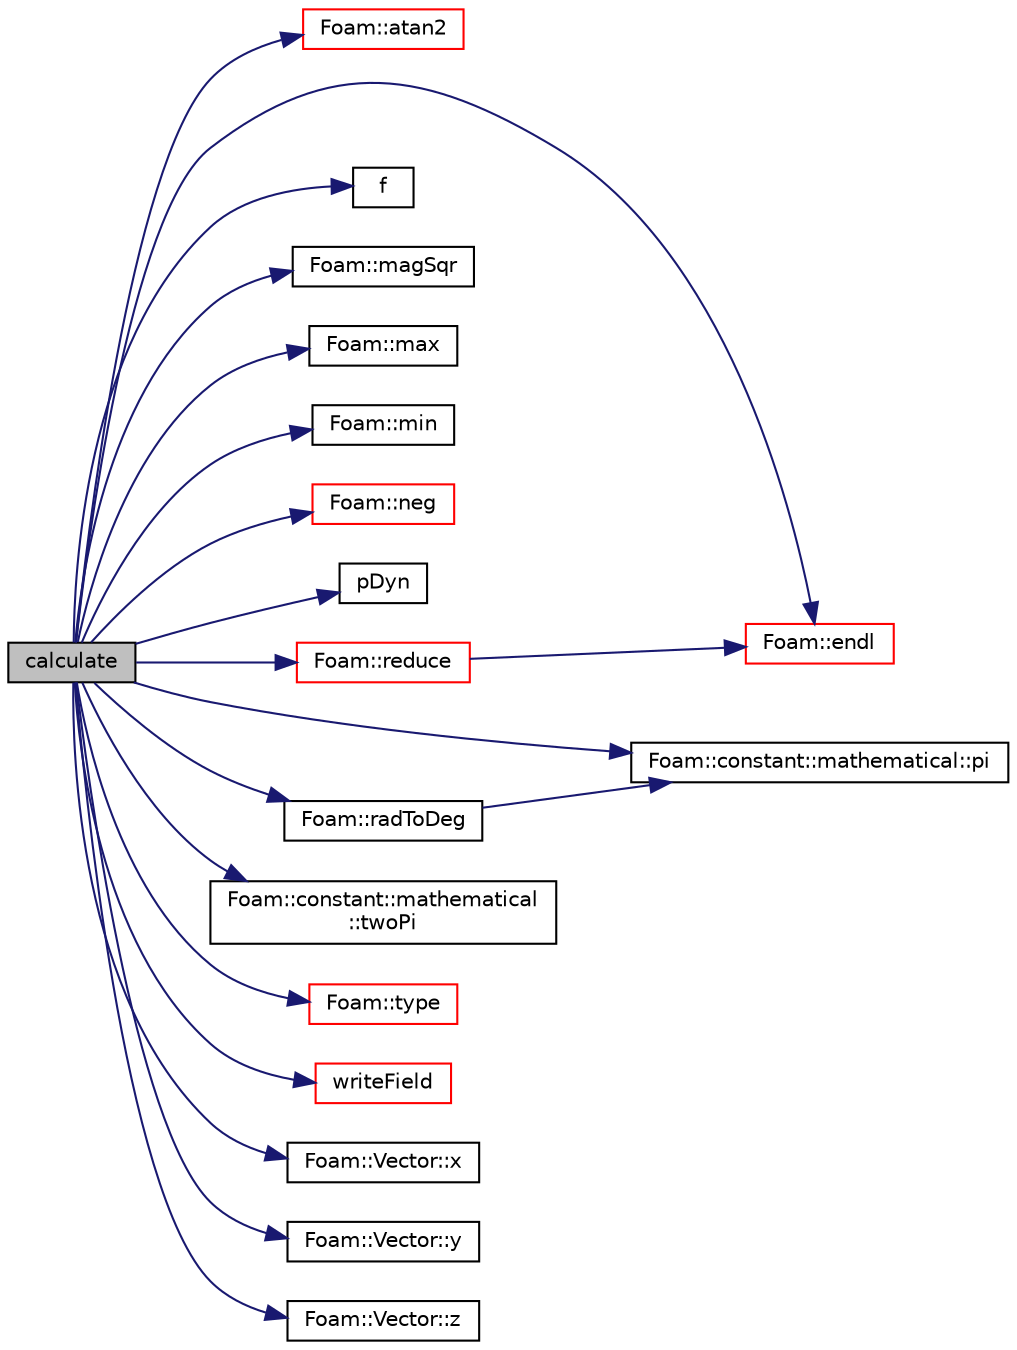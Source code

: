 digraph "calculate"
{
  bgcolor="transparent";
  edge [fontname="Helvetica",fontsize="10",labelfontname="Helvetica",labelfontsize="10"];
  node [fontname="Helvetica",fontsize="10",shape=record];
  rankdir="LR";
  Node1 [label="calculate",height=0.2,width=0.4,color="black", fillcolor="grey75", style="filled", fontcolor="black"];
  Node1 -> Node2 [color="midnightblue",fontsize="10",style="solid",fontname="Helvetica"];
  Node2 [label="Foam::atan2",height=0.2,width=0.4,color="red",URL="$a10958.html#a7c3244436f5bb68e49184c00b86ccc8d"];
  Node1 -> Node3 [color="midnightblue",fontsize="10",style="solid",fontname="Helvetica"];
  Node3 [label="Foam::endl",height=0.2,width=0.4,color="red",URL="$a10958.html#a2db8fe02a0d3909e9351bb4275b23ce4",tooltip="Add newline and flush stream. "];
  Node1 -> Node4 [color="midnightblue",fontsize="10",style="solid",fontname="Helvetica"];
  Node4 [label="f",height=0.2,width=0.4,color="black",URL="$a04020.html#a888be93833ac7a23170555c69c690288"];
  Node1 -> Node5 [color="midnightblue",fontsize="10",style="solid",fontname="Helvetica"];
  Node5 [label="Foam::magSqr",height=0.2,width=0.4,color="black",URL="$a10958.html#ae6fff2c6981e6d9618aa5038e69def6e"];
  Node1 -> Node6 [color="midnightblue",fontsize="10",style="solid",fontname="Helvetica"];
  Node6 [label="Foam::max",height=0.2,width=0.4,color="black",URL="$a10958.html#ac993e906cf2774ae77e666bc24e81733"];
  Node1 -> Node7 [color="midnightblue",fontsize="10",style="solid",fontname="Helvetica"];
  Node7 [label="Foam::min",height=0.2,width=0.4,color="black",URL="$a10958.html#a253e112ad2d56d96230ff39ea7f442dc"];
  Node1 -> Node8 [color="midnightblue",fontsize="10",style="solid",fontname="Helvetica"];
  Node8 [label="Foam::neg",height=0.2,width=0.4,color="red",URL="$a10958.html#aad5b44612e484eb87fcea79a3d19ee04"];
  Node1 -> Node9 [color="midnightblue",fontsize="10",style="solid",fontname="Helvetica"];
  Node9 [label="pDyn",height=0.2,width=0.4,color="black",URL="$a04567.html#a094b91df906758a744c582dbd8c67a03"];
  Node1 -> Node10 [color="midnightblue",fontsize="10",style="solid",fontname="Helvetica"];
  Node10 [label="Foam::constant::mathematical::pi",height=0.2,width=0.4,color="black",URL="$a10970.html#a731b8788a4c01586c35266c7ca4fed04"];
  Node1 -> Node11 [color="midnightblue",fontsize="10",style="solid",fontname="Helvetica"];
  Node11 [label="Foam::radToDeg",height=0.2,width=0.4,color="black",URL="$a10958.html#a43e249466ea923a1a1243c5f91fbd2d7",tooltip="Conversion from radians to degrees. "];
  Node11 -> Node10 [color="midnightblue",fontsize="10",style="solid",fontname="Helvetica"];
  Node1 -> Node12 [color="midnightblue",fontsize="10",style="solid",fontname="Helvetica"];
  Node12 [label="Foam::reduce",height=0.2,width=0.4,color="red",URL="$a10958.html#a7ffd6af4acc2eb9ba72ee296b5ecda23"];
  Node12 -> Node3 [color="midnightblue",fontsize="10",style="solid",fontname="Helvetica"];
  Node1 -> Node13 [color="midnightblue",fontsize="10",style="solid",fontname="Helvetica"];
  Node13 [label="Foam::constant::mathematical\l::twoPi",height=0.2,width=0.4,color="black",URL="$a10970.html#a7574b446d33e802339e1708574670c00"];
  Node1 -> Node14 [color="midnightblue",fontsize="10",style="solid",fontname="Helvetica"];
  Node14 [label="Foam::type",height=0.2,width=0.4,color="red",URL="$a10958.html#aec48583af672626378f501eb9fc32cd1",tooltip="Return the file type: DIRECTORY or FILE. "];
  Node1 -> Node15 [color="midnightblue",fontsize="10",style="solid",fontname="Helvetica"];
  Node15 [label="writeField",height=0.2,width=0.4,color="red",URL="$a02268.html#a84fe53e8f21ed45577031d1155a805a5",tooltip="Helper function to write rotor values. "];
  Node1 -> Node16 [color="midnightblue",fontsize="10",style="solid",fontname="Helvetica"];
  Node16 [label="Foam::Vector::x",height=0.2,width=0.4,color="black",URL="$a02884.html#aeb7dc4a97968c543f58f9c7082e55757"];
  Node1 -> Node17 [color="midnightblue",fontsize="10",style="solid",fontname="Helvetica"];
  Node17 [label="Foam::Vector::y",height=0.2,width=0.4,color="black",URL="$a02884.html#a77c00b469d89c23bd35d2eb236140f70"];
  Node1 -> Node18 [color="midnightblue",fontsize="10",style="solid",fontname="Helvetica"];
  Node18 [label="Foam::Vector::z",height=0.2,width=0.4,color="black",URL="$a02884.html#ac72a74f7dde9500927f63515c3f0a2f3"];
}
